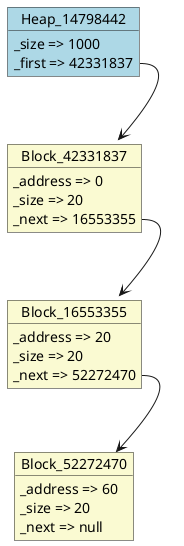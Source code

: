 @startuml object
object Heap_14798442#LightBlue {
  _size => 1000
  _first => 42331837
}
object Block_42331837#LightGoldenRodYellow {
  _address => 0
  _size => 20
  _next => 16553355
}
object Block_16553355#LightGoldenRodYellow {
  _address => 20
  _size => 20
  _next => 52272470
}
object Block_52272470#LightGoldenRodYellow {
  _address => 60
  _size => 20
  _next => null
}
Block_16553355::_next --> Block_52272470
Block_42331837::_next --> Block_16553355
Heap_14798442::_first --> Block_42331837
@enduml

